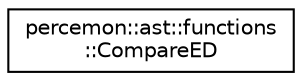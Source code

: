 digraph "Graphical Class Hierarchy"
{
 // LATEX_PDF_SIZE
  edge [fontname="Helvetica",fontsize="10",labelfontname="Helvetica",labelfontsize="10"];
  node [fontname="Helvetica",fontsize="10",shape=record];
  rankdir="LR";
  Node0 [label="percemon::ast::functions\l::CompareED",height=0.2,width=0.4,color="black", fillcolor="white", style="filled",URL="$structpercemon_1_1ast_1_1functions_1_1CompareED.html",tooltip=" "];
}
